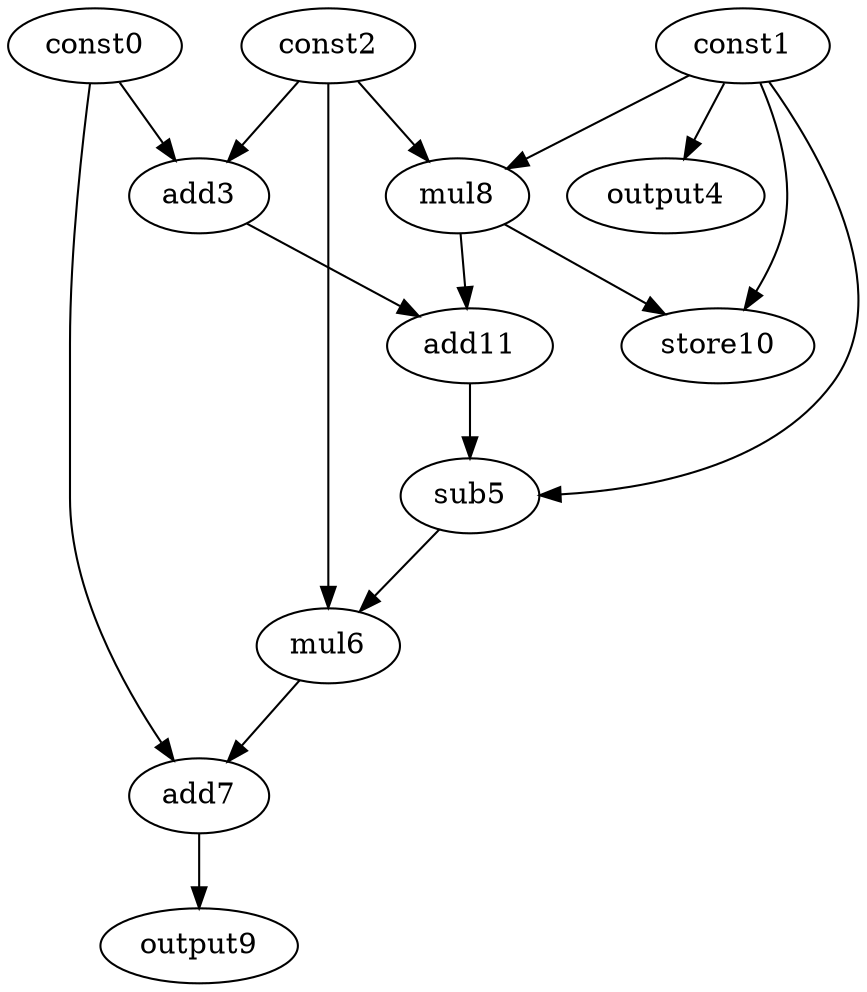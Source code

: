 digraph G { 
const0[opcode=const]; 
const1[opcode=const]; 
const2[opcode=const]; 
add3[opcode=add]; 
output4[opcode=output]; 
sub5[opcode=sub]; 
mul6[opcode=mul]; 
add7[opcode=add]; 
mul8[opcode=mul]; 
output9[opcode=output]; 
store10[opcode=store]; 
add11[opcode=add]; 
const0->add3[operand=0];
const2->add3[operand=1];
const1->output4[operand=0];
const1->mul8[operand=0];
const2->mul8[operand=1];
mul8->store10[operand=0];
const1->store10[operand=1];
mul8->add11[operand=0];
add3->add11[operand=1];
const1->sub5[operand=0];
add11->sub5[operand=1];
const2->mul6[operand=0];
sub5->mul6[operand=1];
const0->add7[operand=0];
mul6->add7[operand=1];
add7->output9[operand=0];
}

